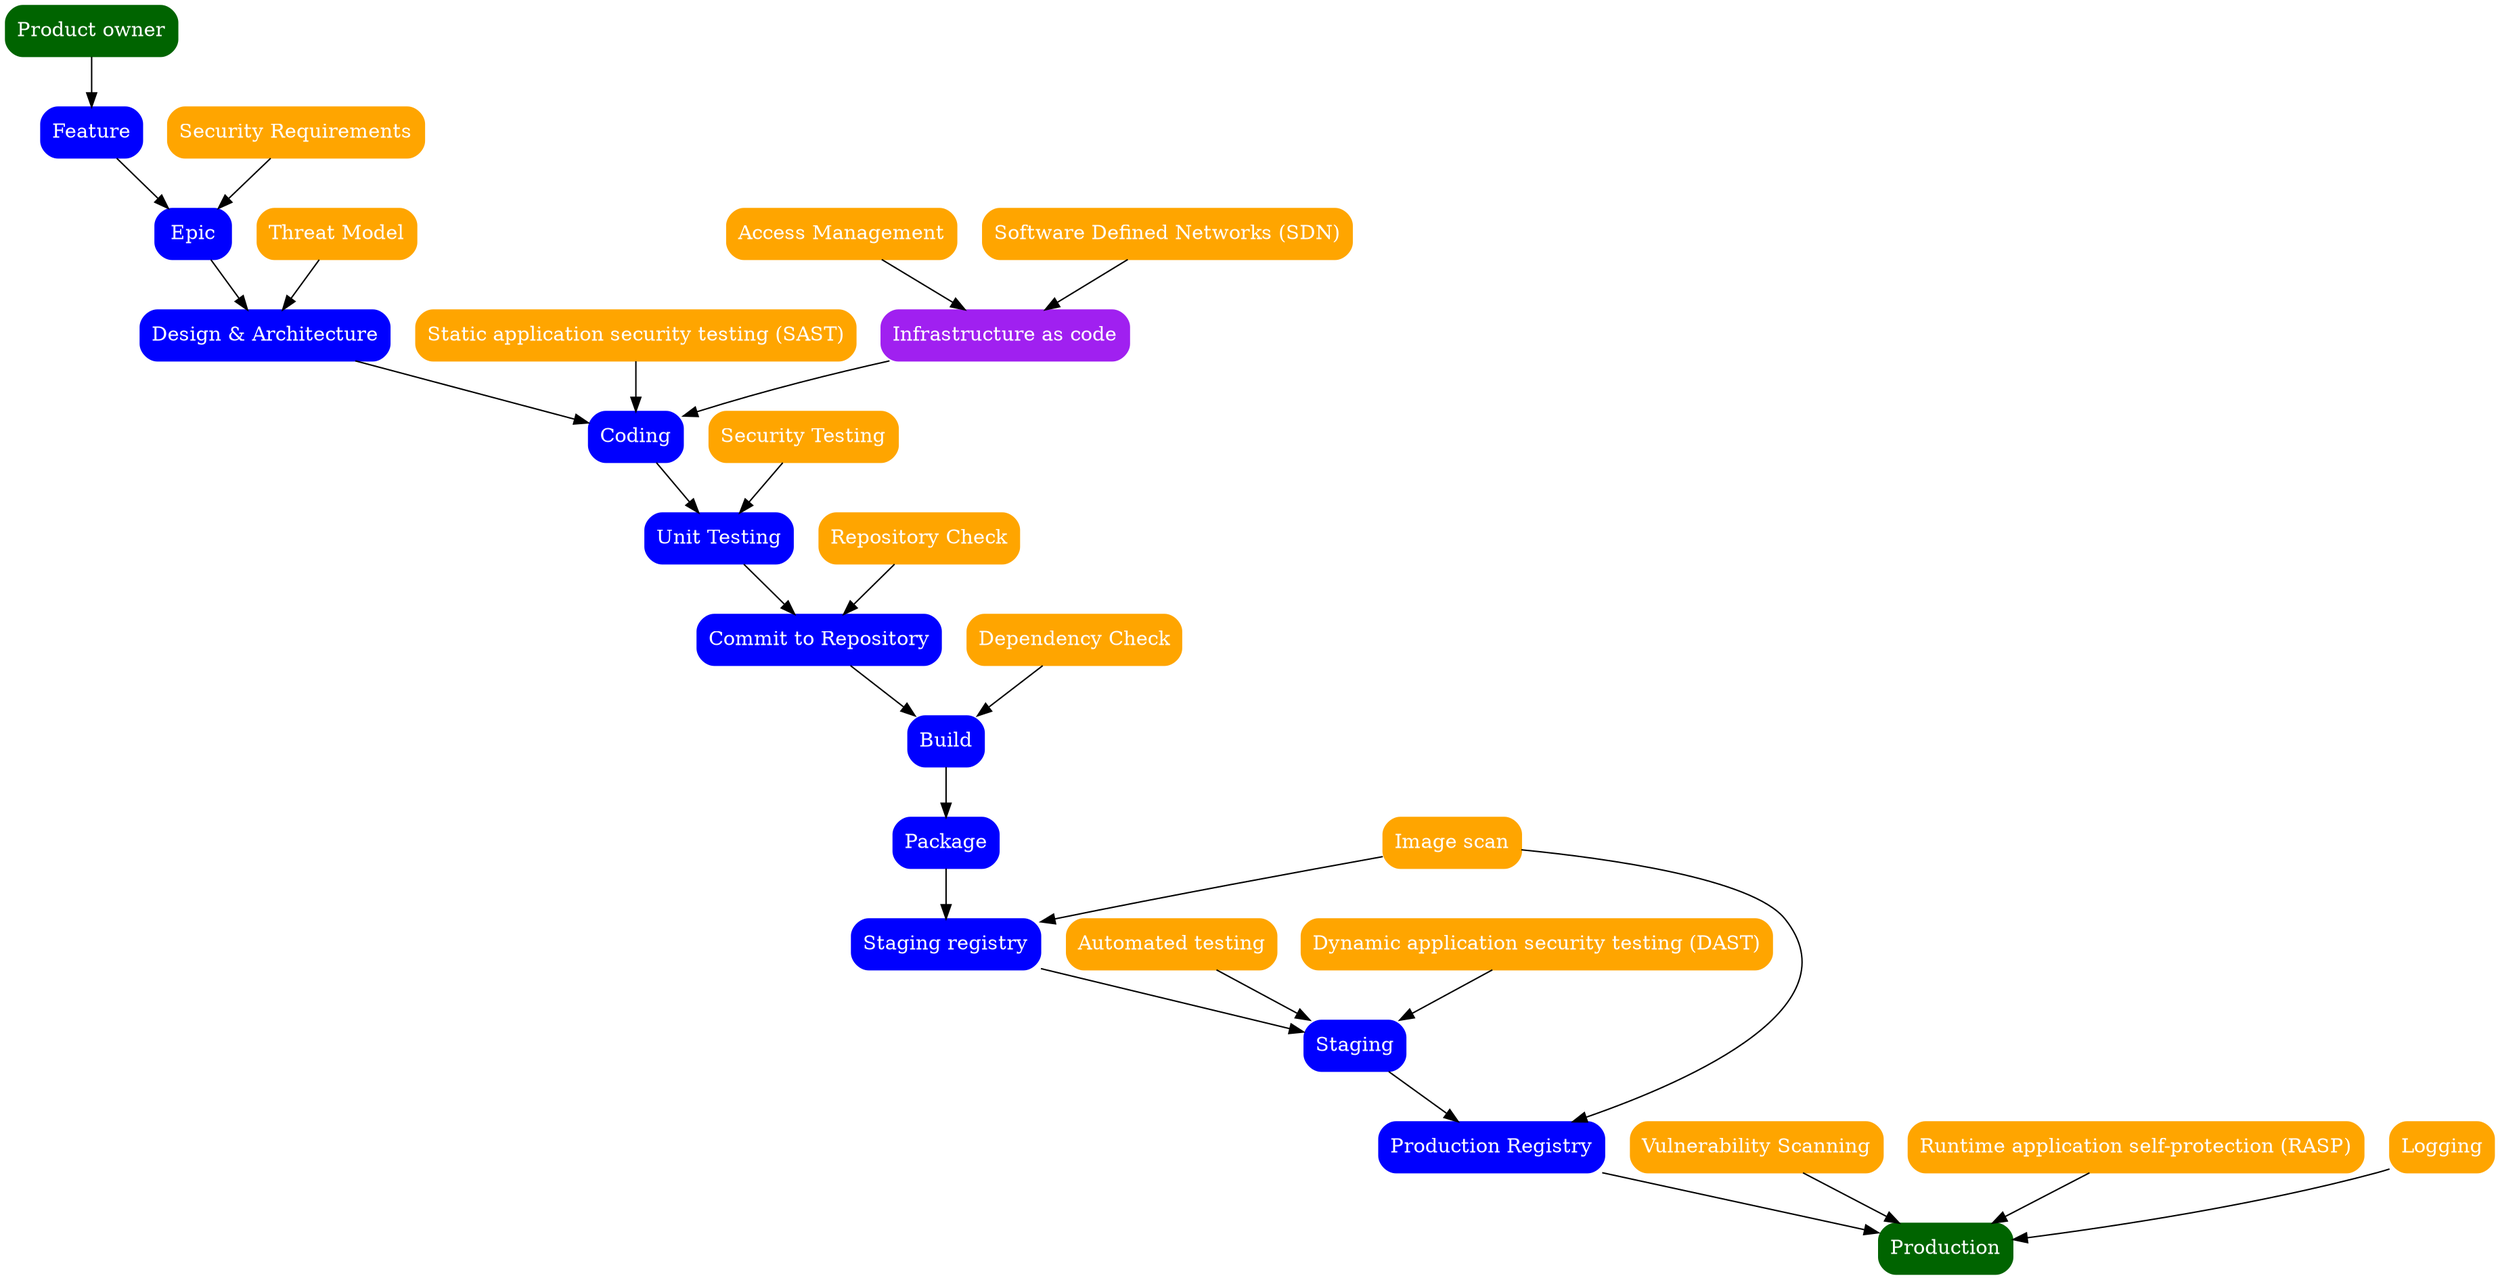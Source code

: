 digraph {
    fontname = "Calibri";
    product_owner[
        shape=box, 
        style="rounded,filled", 
        color=darkgreen, 
        fontcolor=white,
        label="Product owner"];
        
    feature[
        shape=box, 
        style="rounded,filled", 
        color=blue, 
        fontcolor=white,
        label="Feature";
    ]
    epic[
        shape=box, 
        style="rounded,filled", 
        color=blue, 
        fontcolor=white,
        label="Epic";
    ]
    security_requirements[
        shape=box, 
        style="rounded,filled", 
        color=orange, 
        fontcolor=white,
        label="Security Requirements";
    ]
    design[
        shape=box, 
        style="rounded,filled", 
        color=blue, 
        fontcolor=white,
        label="Design & Architecture";
    ]
    threat_model[
        shape=box, 
        style="rounded,filled", 
        color=orange, 
        fontcolor=white,
        label="Threat Model";
    ]
    code[
        shape=box, 
        style="rounded,filled", 
        color=blue, 
        fontcolor=white,
        label="Coding";
    ]
    sast[
        shape=box, 
        style="rounded,filled", 
        color=orange, 
        fontcolor=white,
        label="Static application security testing (SAST)";
    ]
    infrastructure_as_code[
        shape=box, 
        style="rounded,filled", 
        color=purple, 
        fontcolor=white,
        label="Infrastructure as code";
    ]
    access_management[
        shape=box, 
        style="rounded,filled", 
        color=orange, 
        fontcolor=white,
        label="Access Management";
    ]
    network_segregation[
        shape=box, 
        style="rounded,filled", 
        color=orange, 
        fontcolor=white,
        label="Software Defined Networks (SDN)";
    ]
    unit_testing[
        shape=box, 
        style="rounded,filled", 
        color=blue, 
        fontcolor=white,
        label="Unit Testing";
    ]
    security_testing[
        shape=box, 
        style="rounded,filled", 
        color=orange, 
        fontcolor=white,
        label="Security Testing";
    ]
    commit[
        shape=box, 
        style="rounded,filled", 
        color=blue, 
        fontcolor=white,
        label="Commit to Repository";
    ]
    repository_check[
        shape=box, 
        style="rounded,filled", 
        color=orange, 
        fontcolor=white,
        label="Repository Check";
    ]
    build[
        shape=box, 
        style="rounded,filled", 
        color=blue, 
        fontcolor=white,
        label="Build";
    ]
    dependency_check[
        shape=box, 
        style="rounded,filled", 
        color=orange, 
        fontcolor=white,
        label="Dependency Check";
    ]
    package[
        shape=box, 
        style="rounded,filled", 
        color=blue, 
        fontcolor=white,
        label="Package";
    ]
    staging_registry[
        shape=box, 
        style="rounded,filled", 
        color=blue, 
        fontcolor=white,
        label="Staging registry";
    ]
    image_scan[
        shape=box, 
        style="rounded,filled", 
        color=orange, 
        fontcolor=white,
        label="Image scan";
    ]
    staging[
        shape=box, 
        style="rounded,filled", 
        color=blue, 
        fontcolor=white,
        label="Staging";
    ]
    automated_tests[
        shape=box, 
        style="rounded,filled", 
        color=orange, 
        fontcolor=white,
        label="Automated testing";
    ]
    dast[
        shape=box, 
        style="rounded,filled", 
        color=orange, 
        fontcolor=white,
        label="Dynamic application security testing (DAST)";
    ]
    production_registry[
        shape=box, 
        style="rounded,filled", 
        color=blue, 
        fontcolor=white,
        label="Production Registry";
    ]
    production[
        shape=box, 
        style="rounded,filled", 
        color=darkgreen, 
        fontcolor=white,
        label="Production";
    ]
    vulnerability_scanning[
        shape=box, 
        style="rounded,filled", 
        color=orange, 
        fontcolor=white,
        label="Vulnerability Scanning";
    ]
    rasp[
        shape=box, 
        style="rounded,filled", 
        color=orange, 
        fontcolor=white,
        label="Runtime application self-protection (RASP)";
    ]
    logging[
        shape=box, 
        style="rounded,filled", 
        color=orange, 
        fontcolor=white,
        label="Logging";
    ]
    product_owner -> feature
    feature -> epic
    security_requirements -> epic
    epic -> design
    threat_model -> design
    design -> code
    sast -> code
    infrastructure_as_code -> code
    access_management -> infrastructure_as_code
    network_segregation -> infrastructure_as_code
    code -> unit_testing
    security_testing -> unit_testing
    unit_testing -> commit
    repository_check -> commit
    commit -> build
    dependency_check -> build
    build -> package
    package -> staging_registry
    image_scan -> staging_registry
    staging_registry -> staging
    automated_tests -> staging
    dast -> staging
    staging -> production_registry
    image_scan -> production_registry
    production_registry -> production
    vulnerability_scanning -> production
    rasp -> production
    logging -> production
}